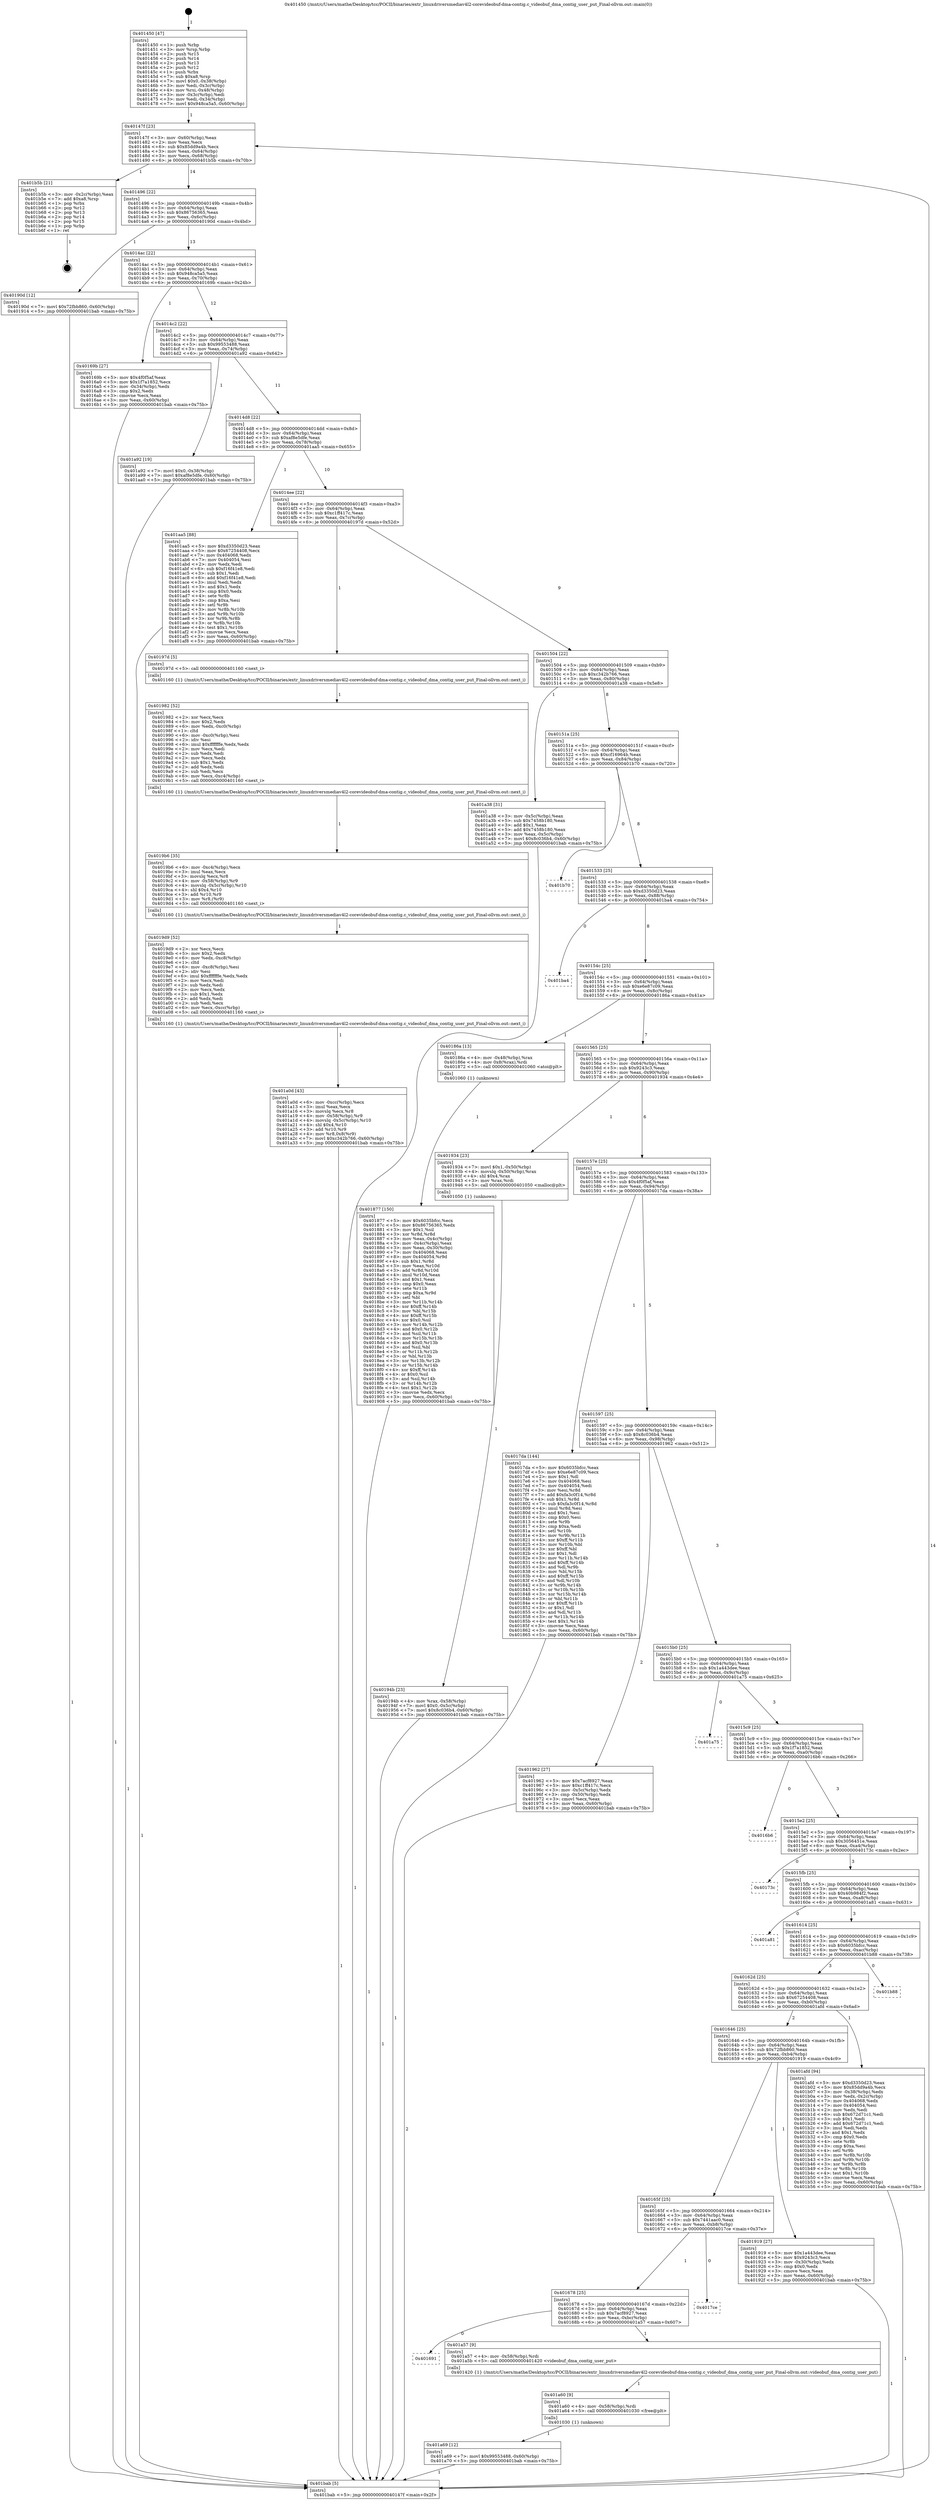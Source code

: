 digraph "0x401450" {
  label = "0x401450 (/mnt/c/Users/mathe/Desktop/tcc/POCII/binaries/extr_linuxdriversmediav4l2-corevideobuf-dma-contig.c_videobuf_dma_contig_user_put_Final-ollvm.out::main(0))"
  labelloc = "t"
  node[shape=record]

  Entry [label="",width=0.3,height=0.3,shape=circle,fillcolor=black,style=filled]
  "0x40147f" [label="{
     0x40147f [23]\l
     | [instrs]\l
     &nbsp;&nbsp;0x40147f \<+3\>: mov -0x60(%rbp),%eax\l
     &nbsp;&nbsp;0x401482 \<+2\>: mov %eax,%ecx\l
     &nbsp;&nbsp;0x401484 \<+6\>: sub $0x85dd9a4b,%ecx\l
     &nbsp;&nbsp;0x40148a \<+3\>: mov %eax,-0x64(%rbp)\l
     &nbsp;&nbsp;0x40148d \<+3\>: mov %ecx,-0x68(%rbp)\l
     &nbsp;&nbsp;0x401490 \<+6\>: je 0000000000401b5b \<main+0x70b\>\l
  }"]
  "0x401b5b" [label="{
     0x401b5b [21]\l
     | [instrs]\l
     &nbsp;&nbsp;0x401b5b \<+3\>: mov -0x2c(%rbp),%eax\l
     &nbsp;&nbsp;0x401b5e \<+7\>: add $0xa8,%rsp\l
     &nbsp;&nbsp;0x401b65 \<+1\>: pop %rbx\l
     &nbsp;&nbsp;0x401b66 \<+2\>: pop %r12\l
     &nbsp;&nbsp;0x401b68 \<+2\>: pop %r13\l
     &nbsp;&nbsp;0x401b6a \<+2\>: pop %r14\l
     &nbsp;&nbsp;0x401b6c \<+2\>: pop %r15\l
     &nbsp;&nbsp;0x401b6e \<+1\>: pop %rbp\l
     &nbsp;&nbsp;0x401b6f \<+1\>: ret\l
  }"]
  "0x401496" [label="{
     0x401496 [22]\l
     | [instrs]\l
     &nbsp;&nbsp;0x401496 \<+5\>: jmp 000000000040149b \<main+0x4b\>\l
     &nbsp;&nbsp;0x40149b \<+3\>: mov -0x64(%rbp),%eax\l
     &nbsp;&nbsp;0x40149e \<+5\>: sub $0x86756365,%eax\l
     &nbsp;&nbsp;0x4014a3 \<+3\>: mov %eax,-0x6c(%rbp)\l
     &nbsp;&nbsp;0x4014a6 \<+6\>: je 000000000040190d \<main+0x4bd\>\l
  }"]
  Exit [label="",width=0.3,height=0.3,shape=circle,fillcolor=black,style=filled,peripheries=2]
  "0x40190d" [label="{
     0x40190d [12]\l
     | [instrs]\l
     &nbsp;&nbsp;0x40190d \<+7\>: movl $0x72fbb860,-0x60(%rbp)\l
     &nbsp;&nbsp;0x401914 \<+5\>: jmp 0000000000401bab \<main+0x75b\>\l
  }"]
  "0x4014ac" [label="{
     0x4014ac [22]\l
     | [instrs]\l
     &nbsp;&nbsp;0x4014ac \<+5\>: jmp 00000000004014b1 \<main+0x61\>\l
     &nbsp;&nbsp;0x4014b1 \<+3\>: mov -0x64(%rbp),%eax\l
     &nbsp;&nbsp;0x4014b4 \<+5\>: sub $0x948ca5a5,%eax\l
     &nbsp;&nbsp;0x4014b9 \<+3\>: mov %eax,-0x70(%rbp)\l
     &nbsp;&nbsp;0x4014bc \<+6\>: je 000000000040169b \<main+0x24b\>\l
  }"]
  "0x401a69" [label="{
     0x401a69 [12]\l
     | [instrs]\l
     &nbsp;&nbsp;0x401a69 \<+7\>: movl $0x99553488,-0x60(%rbp)\l
     &nbsp;&nbsp;0x401a70 \<+5\>: jmp 0000000000401bab \<main+0x75b\>\l
  }"]
  "0x40169b" [label="{
     0x40169b [27]\l
     | [instrs]\l
     &nbsp;&nbsp;0x40169b \<+5\>: mov $0x4f0f5af,%eax\l
     &nbsp;&nbsp;0x4016a0 \<+5\>: mov $0x1f7a1852,%ecx\l
     &nbsp;&nbsp;0x4016a5 \<+3\>: mov -0x34(%rbp),%edx\l
     &nbsp;&nbsp;0x4016a8 \<+3\>: cmp $0x2,%edx\l
     &nbsp;&nbsp;0x4016ab \<+3\>: cmovne %ecx,%eax\l
     &nbsp;&nbsp;0x4016ae \<+3\>: mov %eax,-0x60(%rbp)\l
     &nbsp;&nbsp;0x4016b1 \<+5\>: jmp 0000000000401bab \<main+0x75b\>\l
  }"]
  "0x4014c2" [label="{
     0x4014c2 [22]\l
     | [instrs]\l
     &nbsp;&nbsp;0x4014c2 \<+5\>: jmp 00000000004014c7 \<main+0x77\>\l
     &nbsp;&nbsp;0x4014c7 \<+3\>: mov -0x64(%rbp),%eax\l
     &nbsp;&nbsp;0x4014ca \<+5\>: sub $0x99553488,%eax\l
     &nbsp;&nbsp;0x4014cf \<+3\>: mov %eax,-0x74(%rbp)\l
     &nbsp;&nbsp;0x4014d2 \<+6\>: je 0000000000401a92 \<main+0x642\>\l
  }"]
  "0x401bab" [label="{
     0x401bab [5]\l
     | [instrs]\l
     &nbsp;&nbsp;0x401bab \<+5\>: jmp 000000000040147f \<main+0x2f\>\l
  }"]
  "0x401450" [label="{
     0x401450 [47]\l
     | [instrs]\l
     &nbsp;&nbsp;0x401450 \<+1\>: push %rbp\l
     &nbsp;&nbsp;0x401451 \<+3\>: mov %rsp,%rbp\l
     &nbsp;&nbsp;0x401454 \<+2\>: push %r15\l
     &nbsp;&nbsp;0x401456 \<+2\>: push %r14\l
     &nbsp;&nbsp;0x401458 \<+2\>: push %r13\l
     &nbsp;&nbsp;0x40145a \<+2\>: push %r12\l
     &nbsp;&nbsp;0x40145c \<+1\>: push %rbx\l
     &nbsp;&nbsp;0x40145d \<+7\>: sub $0xa8,%rsp\l
     &nbsp;&nbsp;0x401464 \<+7\>: movl $0x0,-0x38(%rbp)\l
     &nbsp;&nbsp;0x40146b \<+3\>: mov %edi,-0x3c(%rbp)\l
     &nbsp;&nbsp;0x40146e \<+4\>: mov %rsi,-0x48(%rbp)\l
     &nbsp;&nbsp;0x401472 \<+3\>: mov -0x3c(%rbp),%edi\l
     &nbsp;&nbsp;0x401475 \<+3\>: mov %edi,-0x34(%rbp)\l
     &nbsp;&nbsp;0x401478 \<+7\>: movl $0x948ca5a5,-0x60(%rbp)\l
  }"]
  "0x401a60" [label="{
     0x401a60 [9]\l
     | [instrs]\l
     &nbsp;&nbsp;0x401a60 \<+4\>: mov -0x58(%rbp),%rdi\l
     &nbsp;&nbsp;0x401a64 \<+5\>: call 0000000000401030 \<free@plt\>\l
     | [calls]\l
     &nbsp;&nbsp;0x401030 \{1\} (unknown)\l
  }"]
  "0x401a92" [label="{
     0x401a92 [19]\l
     | [instrs]\l
     &nbsp;&nbsp;0x401a92 \<+7\>: movl $0x0,-0x38(%rbp)\l
     &nbsp;&nbsp;0x401a99 \<+7\>: movl $0xaf8e5dfe,-0x60(%rbp)\l
     &nbsp;&nbsp;0x401aa0 \<+5\>: jmp 0000000000401bab \<main+0x75b\>\l
  }"]
  "0x4014d8" [label="{
     0x4014d8 [22]\l
     | [instrs]\l
     &nbsp;&nbsp;0x4014d8 \<+5\>: jmp 00000000004014dd \<main+0x8d\>\l
     &nbsp;&nbsp;0x4014dd \<+3\>: mov -0x64(%rbp),%eax\l
     &nbsp;&nbsp;0x4014e0 \<+5\>: sub $0xaf8e5dfe,%eax\l
     &nbsp;&nbsp;0x4014e5 \<+3\>: mov %eax,-0x78(%rbp)\l
     &nbsp;&nbsp;0x4014e8 \<+6\>: je 0000000000401aa5 \<main+0x655\>\l
  }"]
  "0x401691" [label="{
     0x401691\l
  }", style=dashed]
  "0x401aa5" [label="{
     0x401aa5 [88]\l
     | [instrs]\l
     &nbsp;&nbsp;0x401aa5 \<+5\>: mov $0xd3350d23,%eax\l
     &nbsp;&nbsp;0x401aaa \<+5\>: mov $0x67254408,%ecx\l
     &nbsp;&nbsp;0x401aaf \<+7\>: mov 0x404068,%edx\l
     &nbsp;&nbsp;0x401ab6 \<+7\>: mov 0x404054,%esi\l
     &nbsp;&nbsp;0x401abd \<+2\>: mov %edx,%edi\l
     &nbsp;&nbsp;0x401abf \<+6\>: sub $0xf16f41e8,%edi\l
     &nbsp;&nbsp;0x401ac5 \<+3\>: sub $0x1,%edi\l
     &nbsp;&nbsp;0x401ac8 \<+6\>: add $0xf16f41e8,%edi\l
     &nbsp;&nbsp;0x401ace \<+3\>: imul %edi,%edx\l
     &nbsp;&nbsp;0x401ad1 \<+3\>: and $0x1,%edx\l
     &nbsp;&nbsp;0x401ad4 \<+3\>: cmp $0x0,%edx\l
     &nbsp;&nbsp;0x401ad7 \<+4\>: sete %r8b\l
     &nbsp;&nbsp;0x401adb \<+3\>: cmp $0xa,%esi\l
     &nbsp;&nbsp;0x401ade \<+4\>: setl %r9b\l
     &nbsp;&nbsp;0x401ae2 \<+3\>: mov %r8b,%r10b\l
     &nbsp;&nbsp;0x401ae5 \<+3\>: and %r9b,%r10b\l
     &nbsp;&nbsp;0x401ae8 \<+3\>: xor %r9b,%r8b\l
     &nbsp;&nbsp;0x401aeb \<+3\>: or %r8b,%r10b\l
     &nbsp;&nbsp;0x401aee \<+4\>: test $0x1,%r10b\l
     &nbsp;&nbsp;0x401af2 \<+3\>: cmovne %ecx,%eax\l
     &nbsp;&nbsp;0x401af5 \<+3\>: mov %eax,-0x60(%rbp)\l
     &nbsp;&nbsp;0x401af8 \<+5\>: jmp 0000000000401bab \<main+0x75b\>\l
  }"]
  "0x4014ee" [label="{
     0x4014ee [22]\l
     | [instrs]\l
     &nbsp;&nbsp;0x4014ee \<+5\>: jmp 00000000004014f3 \<main+0xa3\>\l
     &nbsp;&nbsp;0x4014f3 \<+3\>: mov -0x64(%rbp),%eax\l
     &nbsp;&nbsp;0x4014f6 \<+5\>: sub $0xc1ff417c,%eax\l
     &nbsp;&nbsp;0x4014fb \<+3\>: mov %eax,-0x7c(%rbp)\l
     &nbsp;&nbsp;0x4014fe \<+6\>: je 000000000040197d \<main+0x52d\>\l
  }"]
  "0x401a57" [label="{
     0x401a57 [9]\l
     | [instrs]\l
     &nbsp;&nbsp;0x401a57 \<+4\>: mov -0x58(%rbp),%rdi\l
     &nbsp;&nbsp;0x401a5b \<+5\>: call 0000000000401420 \<videobuf_dma_contig_user_put\>\l
     | [calls]\l
     &nbsp;&nbsp;0x401420 \{1\} (/mnt/c/Users/mathe/Desktop/tcc/POCII/binaries/extr_linuxdriversmediav4l2-corevideobuf-dma-contig.c_videobuf_dma_contig_user_put_Final-ollvm.out::videobuf_dma_contig_user_put)\l
  }"]
  "0x40197d" [label="{
     0x40197d [5]\l
     | [instrs]\l
     &nbsp;&nbsp;0x40197d \<+5\>: call 0000000000401160 \<next_i\>\l
     | [calls]\l
     &nbsp;&nbsp;0x401160 \{1\} (/mnt/c/Users/mathe/Desktop/tcc/POCII/binaries/extr_linuxdriversmediav4l2-corevideobuf-dma-contig.c_videobuf_dma_contig_user_put_Final-ollvm.out::next_i)\l
  }"]
  "0x401504" [label="{
     0x401504 [22]\l
     | [instrs]\l
     &nbsp;&nbsp;0x401504 \<+5\>: jmp 0000000000401509 \<main+0xb9\>\l
     &nbsp;&nbsp;0x401509 \<+3\>: mov -0x64(%rbp),%eax\l
     &nbsp;&nbsp;0x40150c \<+5\>: sub $0xc342b766,%eax\l
     &nbsp;&nbsp;0x401511 \<+3\>: mov %eax,-0x80(%rbp)\l
     &nbsp;&nbsp;0x401514 \<+6\>: je 0000000000401a38 \<main+0x5e8\>\l
  }"]
  "0x401678" [label="{
     0x401678 [25]\l
     | [instrs]\l
     &nbsp;&nbsp;0x401678 \<+5\>: jmp 000000000040167d \<main+0x22d\>\l
     &nbsp;&nbsp;0x40167d \<+3\>: mov -0x64(%rbp),%eax\l
     &nbsp;&nbsp;0x401680 \<+5\>: sub $0x7acf8927,%eax\l
     &nbsp;&nbsp;0x401685 \<+6\>: mov %eax,-0xbc(%rbp)\l
     &nbsp;&nbsp;0x40168b \<+6\>: je 0000000000401a57 \<main+0x607\>\l
  }"]
  "0x401a38" [label="{
     0x401a38 [31]\l
     | [instrs]\l
     &nbsp;&nbsp;0x401a38 \<+3\>: mov -0x5c(%rbp),%eax\l
     &nbsp;&nbsp;0x401a3b \<+5\>: sub $0x7458b180,%eax\l
     &nbsp;&nbsp;0x401a40 \<+3\>: add $0x1,%eax\l
     &nbsp;&nbsp;0x401a43 \<+5\>: add $0x7458b180,%eax\l
     &nbsp;&nbsp;0x401a48 \<+3\>: mov %eax,-0x5c(%rbp)\l
     &nbsp;&nbsp;0x401a4b \<+7\>: movl $0x8c036b4,-0x60(%rbp)\l
     &nbsp;&nbsp;0x401a52 \<+5\>: jmp 0000000000401bab \<main+0x75b\>\l
  }"]
  "0x40151a" [label="{
     0x40151a [25]\l
     | [instrs]\l
     &nbsp;&nbsp;0x40151a \<+5\>: jmp 000000000040151f \<main+0xcf\>\l
     &nbsp;&nbsp;0x40151f \<+3\>: mov -0x64(%rbp),%eax\l
     &nbsp;&nbsp;0x401522 \<+5\>: sub $0xcf16964b,%eax\l
     &nbsp;&nbsp;0x401527 \<+6\>: mov %eax,-0x84(%rbp)\l
     &nbsp;&nbsp;0x40152d \<+6\>: je 0000000000401b70 \<main+0x720\>\l
  }"]
  "0x4017ce" [label="{
     0x4017ce\l
  }", style=dashed]
  "0x401b70" [label="{
     0x401b70\l
  }", style=dashed]
  "0x401533" [label="{
     0x401533 [25]\l
     | [instrs]\l
     &nbsp;&nbsp;0x401533 \<+5\>: jmp 0000000000401538 \<main+0xe8\>\l
     &nbsp;&nbsp;0x401538 \<+3\>: mov -0x64(%rbp),%eax\l
     &nbsp;&nbsp;0x40153b \<+5\>: sub $0xd3350d23,%eax\l
     &nbsp;&nbsp;0x401540 \<+6\>: mov %eax,-0x88(%rbp)\l
     &nbsp;&nbsp;0x401546 \<+6\>: je 0000000000401ba4 \<main+0x754\>\l
  }"]
  "0x401a0d" [label="{
     0x401a0d [43]\l
     | [instrs]\l
     &nbsp;&nbsp;0x401a0d \<+6\>: mov -0xcc(%rbp),%ecx\l
     &nbsp;&nbsp;0x401a13 \<+3\>: imul %eax,%ecx\l
     &nbsp;&nbsp;0x401a16 \<+3\>: movslq %ecx,%r8\l
     &nbsp;&nbsp;0x401a19 \<+4\>: mov -0x58(%rbp),%r9\l
     &nbsp;&nbsp;0x401a1d \<+4\>: movslq -0x5c(%rbp),%r10\l
     &nbsp;&nbsp;0x401a21 \<+4\>: shl $0x4,%r10\l
     &nbsp;&nbsp;0x401a25 \<+3\>: add %r10,%r9\l
     &nbsp;&nbsp;0x401a28 \<+4\>: mov %r8,0x8(%r9)\l
     &nbsp;&nbsp;0x401a2c \<+7\>: movl $0xc342b766,-0x60(%rbp)\l
     &nbsp;&nbsp;0x401a33 \<+5\>: jmp 0000000000401bab \<main+0x75b\>\l
  }"]
  "0x401ba4" [label="{
     0x401ba4\l
  }", style=dashed]
  "0x40154c" [label="{
     0x40154c [25]\l
     | [instrs]\l
     &nbsp;&nbsp;0x40154c \<+5\>: jmp 0000000000401551 \<main+0x101\>\l
     &nbsp;&nbsp;0x401551 \<+3\>: mov -0x64(%rbp),%eax\l
     &nbsp;&nbsp;0x401554 \<+5\>: sub $0xe6e87c09,%eax\l
     &nbsp;&nbsp;0x401559 \<+6\>: mov %eax,-0x8c(%rbp)\l
     &nbsp;&nbsp;0x40155f \<+6\>: je 000000000040186a \<main+0x41a\>\l
  }"]
  "0x4019d9" [label="{
     0x4019d9 [52]\l
     | [instrs]\l
     &nbsp;&nbsp;0x4019d9 \<+2\>: xor %ecx,%ecx\l
     &nbsp;&nbsp;0x4019db \<+5\>: mov $0x2,%edx\l
     &nbsp;&nbsp;0x4019e0 \<+6\>: mov %edx,-0xc8(%rbp)\l
     &nbsp;&nbsp;0x4019e6 \<+1\>: cltd\l
     &nbsp;&nbsp;0x4019e7 \<+6\>: mov -0xc8(%rbp),%esi\l
     &nbsp;&nbsp;0x4019ed \<+2\>: idiv %esi\l
     &nbsp;&nbsp;0x4019ef \<+6\>: imul $0xfffffffe,%edx,%edx\l
     &nbsp;&nbsp;0x4019f5 \<+2\>: mov %ecx,%edi\l
     &nbsp;&nbsp;0x4019f7 \<+2\>: sub %edx,%edi\l
     &nbsp;&nbsp;0x4019f9 \<+2\>: mov %ecx,%edx\l
     &nbsp;&nbsp;0x4019fb \<+3\>: sub $0x1,%edx\l
     &nbsp;&nbsp;0x4019fe \<+2\>: add %edx,%edi\l
     &nbsp;&nbsp;0x401a00 \<+2\>: sub %edi,%ecx\l
     &nbsp;&nbsp;0x401a02 \<+6\>: mov %ecx,-0xcc(%rbp)\l
     &nbsp;&nbsp;0x401a08 \<+5\>: call 0000000000401160 \<next_i\>\l
     | [calls]\l
     &nbsp;&nbsp;0x401160 \{1\} (/mnt/c/Users/mathe/Desktop/tcc/POCII/binaries/extr_linuxdriversmediav4l2-corevideobuf-dma-contig.c_videobuf_dma_contig_user_put_Final-ollvm.out::next_i)\l
  }"]
  "0x40186a" [label="{
     0x40186a [13]\l
     | [instrs]\l
     &nbsp;&nbsp;0x40186a \<+4\>: mov -0x48(%rbp),%rax\l
     &nbsp;&nbsp;0x40186e \<+4\>: mov 0x8(%rax),%rdi\l
     &nbsp;&nbsp;0x401872 \<+5\>: call 0000000000401060 \<atoi@plt\>\l
     | [calls]\l
     &nbsp;&nbsp;0x401060 \{1\} (unknown)\l
  }"]
  "0x401565" [label="{
     0x401565 [25]\l
     | [instrs]\l
     &nbsp;&nbsp;0x401565 \<+5\>: jmp 000000000040156a \<main+0x11a\>\l
     &nbsp;&nbsp;0x40156a \<+3\>: mov -0x64(%rbp),%eax\l
     &nbsp;&nbsp;0x40156d \<+5\>: sub $0x9243c3,%eax\l
     &nbsp;&nbsp;0x401572 \<+6\>: mov %eax,-0x90(%rbp)\l
     &nbsp;&nbsp;0x401578 \<+6\>: je 0000000000401934 \<main+0x4e4\>\l
  }"]
  "0x4019b6" [label="{
     0x4019b6 [35]\l
     | [instrs]\l
     &nbsp;&nbsp;0x4019b6 \<+6\>: mov -0xc4(%rbp),%ecx\l
     &nbsp;&nbsp;0x4019bc \<+3\>: imul %eax,%ecx\l
     &nbsp;&nbsp;0x4019bf \<+3\>: movslq %ecx,%r8\l
     &nbsp;&nbsp;0x4019c2 \<+4\>: mov -0x58(%rbp),%r9\l
     &nbsp;&nbsp;0x4019c6 \<+4\>: movslq -0x5c(%rbp),%r10\l
     &nbsp;&nbsp;0x4019ca \<+4\>: shl $0x4,%r10\l
     &nbsp;&nbsp;0x4019ce \<+3\>: add %r10,%r9\l
     &nbsp;&nbsp;0x4019d1 \<+3\>: mov %r8,(%r9)\l
     &nbsp;&nbsp;0x4019d4 \<+5\>: call 0000000000401160 \<next_i\>\l
     | [calls]\l
     &nbsp;&nbsp;0x401160 \{1\} (/mnt/c/Users/mathe/Desktop/tcc/POCII/binaries/extr_linuxdriversmediav4l2-corevideobuf-dma-contig.c_videobuf_dma_contig_user_put_Final-ollvm.out::next_i)\l
  }"]
  "0x401934" [label="{
     0x401934 [23]\l
     | [instrs]\l
     &nbsp;&nbsp;0x401934 \<+7\>: movl $0x1,-0x50(%rbp)\l
     &nbsp;&nbsp;0x40193b \<+4\>: movslq -0x50(%rbp),%rax\l
     &nbsp;&nbsp;0x40193f \<+4\>: shl $0x4,%rax\l
     &nbsp;&nbsp;0x401943 \<+3\>: mov %rax,%rdi\l
     &nbsp;&nbsp;0x401946 \<+5\>: call 0000000000401050 \<malloc@plt\>\l
     | [calls]\l
     &nbsp;&nbsp;0x401050 \{1\} (unknown)\l
  }"]
  "0x40157e" [label="{
     0x40157e [25]\l
     | [instrs]\l
     &nbsp;&nbsp;0x40157e \<+5\>: jmp 0000000000401583 \<main+0x133\>\l
     &nbsp;&nbsp;0x401583 \<+3\>: mov -0x64(%rbp),%eax\l
     &nbsp;&nbsp;0x401586 \<+5\>: sub $0x4f0f5af,%eax\l
     &nbsp;&nbsp;0x40158b \<+6\>: mov %eax,-0x94(%rbp)\l
     &nbsp;&nbsp;0x401591 \<+6\>: je 00000000004017da \<main+0x38a\>\l
  }"]
  "0x401982" [label="{
     0x401982 [52]\l
     | [instrs]\l
     &nbsp;&nbsp;0x401982 \<+2\>: xor %ecx,%ecx\l
     &nbsp;&nbsp;0x401984 \<+5\>: mov $0x2,%edx\l
     &nbsp;&nbsp;0x401989 \<+6\>: mov %edx,-0xc0(%rbp)\l
     &nbsp;&nbsp;0x40198f \<+1\>: cltd\l
     &nbsp;&nbsp;0x401990 \<+6\>: mov -0xc0(%rbp),%esi\l
     &nbsp;&nbsp;0x401996 \<+2\>: idiv %esi\l
     &nbsp;&nbsp;0x401998 \<+6\>: imul $0xfffffffe,%edx,%edx\l
     &nbsp;&nbsp;0x40199e \<+2\>: mov %ecx,%edi\l
     &nbsp;&nbsp;0x4019a0 \<+2\>: sub %edx,%edi\l
     &nbsp;&nbsp;0x4019a2 \<+2\>: mov %ecx,%edx\l
     &nbsp;&nbsp;0x4019a4 \<+3\>: sub $0x1,%edx\l
     &nbsp;&nbsp;0x4019a7 \<+2\>: add %edx,%edi\l
     &nbsp;&nbsp;0x4019a9 \<+2\>: sub %edi,%ecx\l
     &nbsp;&nbsp;0x4019ab \<+6\>: mov %ecx,-0xc4(%rbp)\l
     &nbsp;&nbsp;0x4019b1 \<+5\>: call 0000000000401160 \<next_i\>\l
     | [calls]\l
     &nbsp;&nbsp;0x401160 \{1\} (/mnt/c/Users/mathe/Desktop/tcc/POCII/binaries/extr_linuxdriversmediav4l2-corevideobuf-dma-contig.c_videobuf_dma_contig_user_put_Final-ollvm.out::next_i)\l
  }"]
  "0x4017da" [label="{
     0x4017da [144]\l
     | [instrs]\l
     &nbsp;&nbsp;0x4017da \<+5\>: mov $0x6035bfcc,%eax\l
     &nbsp;&nbsp;0x4017df \<+5\>: mov $0xe6e87c09,%ecx\l
     &nbsp;&nbsp;0x4017e4 \<+2\>: mov $0x1,%dl\l
     &nbsp;&nbsp;0x4017e6 \<+7\>: mov 0x404068,%esi\l
     &nbsp;&nbsp;0x4017ed \<+7\>: mov 0x404054,%edi\l
     &nbsp;&nbsp;0x4017f4 \<+3\>: mov %esi,%r8d\l
     &nbsp;&nbsp;0x4017f7 \<+7\>: add $0xfa3c0f14,%r8d\l
     &nbsp;&nbsp;0x4017fe \<+4\>: sub $0x1,%r8d\l
     &nbsp;&nbsp;0x401802 \<+7\>: sub $0xfa3c0f14,%r8d\l
     &nbsp;&nbsp;0x401809 \<+4\>: imul %r8d,%esi\l
     &nbsp;&nbsp;0x40180d \<+3\>: and $0x1,%esi\l
     &nbsp;&nbsp;0x401810 \<+3\>: cmp $0x0,%esi\l
     &nbsp;&nbsp;0x401813 \<+4\>: sete %r9b\l
     &nbsp;&nbsp;0x401817 \<+3\>: cmp $0xa,%edi\l
     &nbsp;&nbsp;0x40181a \<+4\>: setl %r10b\l
     &nbsp;&nbsp;0x40181e \<+3\>: mov %r9b,%r11b\l
     &nbsp;&nbsp;0x401821 \<+4\>: xor $0xff,%r11b\l
     &nbsp;&nbsp;0x401825 \<+3\>: mov %r10b,%bl\l
     &nbsp;&nbsp;0x401828 \<+3\>: xor $0xff,%bl\l
     &nbsp;&nbsp;0x40182b \<+3\>: xor $0x1,%dl\l
     &nbsp;&nbsp;0x40182e \<+3\>: mov %r11b,%r14b\l
     &nbsp;&nbsp;0x401831 \<+4\>: and $0xff,%r14b\l
     &nbsp;&nbsp;0x401835 \<+3\>: and %dl,%r9b\l
     &nbsp;&nbsp;0x401838 \<+3\>: mov %bl,%r15b\l
     &nbsp;&nbsp;0x40183b \<+4\>: and $0xff,%r15b\l
     &nbsp;&nbsp;0x40183f \<+3\>: and %dl,%r10b\l
     &nbsp;&nbsp;0x401842 \<+3\>: or %r9b,%r14b\l
     &nbsp;&nbsp;0x401845 \<+3\>: or %r10b,%r15b\l
     &nbsp;&nbsp;0x401848 \<+3\>: xor %r15b,%r14b\l
     &nbsp;&nbsp;0x40184b \<+3\>: or %bl,%r11b\l
     &nbsp;&nbsp;0x40184e \<+4\>: xor $0xff,%r11b\l
     &nbsp;&nbsp;0x401852 \<+3\>: or $0x1,%dl\l
     &nbsp;&nbsp;0x401855 \<+3\>: and %dl,%r11b\l
     &nbsp;&nbsp;0x401858 \<+3\>: or %r11b,%r14b\l
     &nbsp;&nbsp;0x40185b \<+4\>: test $0x1,%r14b\l
     &nbsp;&nbsp;0x40185f \<+3\>: cmovne %ecx,%eax\l
     &nbsp;&nbsp;0x401862 \<+3\>: mov %eax,-0x60(%rbp)\l
     &nbsp;&nbsp;0x401865 \<+5\>: jmp 0000000000401bab \<main+0x75b\>\l
  }"]
  "0x401597" [label="{
     0x401597 [25]\l
     | [instrs]\l
     &nbsp;&nbsp;0x401597 \<+5\>: jmp 000000000040159c \<main+0x14c\>\l
     &nbsp;&nbsp;0x40159c \<+3\>: mov -0x64(%rbp),%eax\l
     &nbsp;&nbsp;0x40159f \<+5\>: sub $0x8c036b4,%eax\l
     &nbsp;&nbsp;0x4015a4 \<+6\>: mov %eax,-0x98(%rbp)\l
     &nbsp;&nbsp;0x4015aa \<+6\>: je 0000000000401962 \<main+0x512\>\l
  }"]
  "0x401877" [label="{
     0x401877 [150]\l
     | [instrs]\l
     &nbsp;&nbsp;0x401877 \<+5\>: mov $0x6035bfcc,%ecx\l
     &nbsp;&nbsp;0x40187c \<+5\>: mov $0x86756365,%edx\l
     &nbsp;&nbsp;0x401881 \<+3\>: mov $0x1,%sil\l
     &nbsp;&nbsp;0x401884 \<+3\>: xor %r8d,%r8d\l
     &nbsp;&nbsp;0x401887 \<+3\>: mov %eax,-0x4c(%rbp)\l
     &nbsp;&nbsp;0x40188a \<+3\>: mov -0x4c(%rbp),%eax\l
     &nbsp;&nbsp;0x40188d \<+3\>: mov %eax,-0x30(%rbp)\l
     &nbsp;&nbsp;0x401890 \<+7\>: mov 0x404068,%eax\l
     &nbsp;&nbsp;0x401897 \<+8\>: mov 0x404054,%r9d\l
     &nbsp;&nbsp;0x40189f \<+4\>: sub $0x1,%r8d\l
     &nbsp;&nbsp;0x4018a3 \<+3\>: mov %eax,%r10d\l
     &nbsp;&nbsp;0x4018a6 \<+3\>: add %r8d,%r10d\l
     &nbsp;&nbsp;0x4018a9 \<+4\>: imul %r10d,%eax\l
     &nbsp;&nbsp;0x4018ad \<+3\>: and $0x1,%eax\l
     &nbsp;&nbsp;0x4018b0 \<+3\>: cmp $0x0,%eax\l
     &nbsp;&nbsp;0x4018b3 \<+4\>: sete %r11b\l
     &nbsp;&nbsp;0x4018b7 \<+4\>: cmp $0xa,%r9d\l
     &nbsp;&nbsp;0x4018bb \<+3\>: setl %bl\l
     &nbsp;&nbsp;0x4018be \<+3\>: mov %r11b,%r14b\l
     &nbsp;&nbsp;0x4018c1 \<+4\>: xor $0xff,%r14b\l
     &nbsp;&nbsp;0x4018c5 \<+3\>: mov %bl,%r15b\l
     &nbsp;&nbsp;0x4018c8 \<+4\>: xor $0xff,%r15b\l
     &nbsp;&nbsp;0x4018cc \<+4\>: xor $0x0,%sil\l
     &nbsp;&nbsp;0x4018d0 \<+3\>: mov %r14b,%r12b\l
     &nbsp;&nbsp;0x4018d3 \<+4\>: and $0x0,%r12b\l
     &nbsp;&nbsp;0x4018d7 \<+3\>: and %sil,%r11b\l
     &nbsp;&nbsp;0x4018da \<+3\>: mov %r15b,%r13b\l
     &nbsp;&nbsp;0x4018dd \<+4\>: and $0x0,%r13b\l
     &nbsp;&nbsp;0x4018e1 \<+3\>: and %sil,%bl\l
     &nbsp;&nbsp;0x4018e4 \<+3\>: or %r11b,%r12b\l
     &nbsp;&nbsp;0x4018e7 \<+3\>: or %bl,%r13b\l
     &nbsp;&nbsp;0x4018ea \<+3\>: xor %r13b,%r12b\l
     &nbsp;&nbsp;0x4018ed \<+3\>: or %r15b,%r14b\l
     &nbsp;&nbsp;0x4018f0 \<+4\>: xor $0xff,%r14b\l
     &nbsp;&nbsp;0x4018f4 \<+4\>: or $0x0,%sil\l
     &nbsp;&nbsp;0x4018f8 \<+3\>: and %sil,%r14b\l
     &nbsp;&nbsp;0x4018fb \<+3\>: or %r14b,%r12b\l
     &nbsp;&nbsp;0x4018fe \<+4\>: test $0x1,%r12b\l
     &nbsp;&nbsp;0x401902 \<+3\>: cmovne %edx,%ecx\l
     &nbsp;&nbsp;0x401905 \<+3\>: mov %ecx,-0x60(%rbp)\l
     &nbsp;&nbsp;0x401908 \<+5\>: jmp 0000000000401bab \<main+0x75b\>\l
  }"]
  "0x40194b" [label="{
     0x40194b [23]\l
     | [instrs]\l
     &nbsp;&nbsp;0x40194b \<+4\>: mov %rax,-0x58(%rbp)\l
     &nbsp;&nbsp;0x40194f \<+7\>: movl $0x0,-0x5c(%rbp)\l
     &nbsp;&nbsp;0x401956 \<+7\>: movl $0x8c036b4,-0x60(%rbp)\l
     &nbsp;&nbsp;0x40195d \<+5\>: jmp 0000000000401bab \<main+0x75b\>\l
  }"]
  "0x401962" [label="{
     0x401962 [27]\l
     | [instrs]\l
     &nbsp;&nbsp;0x401962 \<+5\>: mov $0x7acf8927,%eax\l
     &nbsp;&nbsp;0x401967 \<+5\>: mov $0xc1ff417c,%ecx\l
     &nbsp;&nbsp;0x40196c \<+3\>: mov -0x5c(%rbp),%edx\l
     &nbsp;&nbsp;0x40196f \<+3\>: cmp -0x50(%rbp),%edx\l
     &nbsp;&nbsp;0x401972 \<+3\>: cmovl %ecx,%eax\l
     &nbsp;&nbsp;0x401975 \<+3\>: mov %eax,-0x60(%rbp)\l
     &nbsp;&nbsp;0x401978 \<+5\>: jmp 0000000000401bab \<main+0x75b\>\l
  }"]
  "0x4015b0" [label="{
     0x4015b0 [25]\l
     | [instrs]\l
     &nbsp;&nbsp;0x4015b0 \<+5\>: jmp 00000000004015b5 \<main+0x165\>\l
     &nbsp;&nbsp;0x4015b5 \<+3\>: mov -0x64(%rbp),%eax\l
     &nbsp;&nbsp;0x4015b8 \<+5\>: sub $0x1a443dee,%eax\l
     &nbsp;&nbsp;0x4015bd \<+6\>: mov %eax,-0x9c(%rbp)\l
     &nbsp;&nbsp;0x4015c3 \<+6\>: je 0000000000401a75 \<main+0x625\>\l
  }"]
  "0x40165f" [label="{
     0x40165f [25]\l
     | [instrs]\l
     &nbsp;&nbsp;0x40165f \<+5\>: jmp 0000000000401664 \<main+0x214\>\l
     &nbsp;&nbsp;0x401664 \<+3\>: mov -0x64(%rbp),%eax\l
     &nbsp;&nbsp;0x401667 \<+5\>: sub $0x7441aac0,%eax\l
     &nbsp;&nbsp;0x40166c \<+6\>: mov %eax,-0xb8(%rbp)\l
     &nbsp;&nbsp;0x401672 \<+6\>: je 00000000004017ce \<main+0x37e\>\l
  }"]
  "0x401a75" [label="{
     0x401a75\l
  }", style=dashed]
  "0x4015c9" [label="{
     0x4015c9 [25]\l
     | [instrs]\l
     &nbsp;&nbsp;0x4015c9 \<+5\>: jmp 00000000004015ce \<main+0x17e\>\l
     &nbsp;&nbsp;0x4015ce \<+3\>: mov -0x64(%rbp),%eax\l
     &nbsp;&nbsp;0x4015d1 \<+5\>: sub $0x1f7a1852,%eax\l
     &nbsp;&nbsp;0x4015d6 \<+6\>: mov %eax,-0xa0(%rbp)\l
     &nbsp;&nbsp;0x4015dc \<+6\>: je 00000000004016b6 \<main+0x266\>\l
  }"]
  "0x401919" [label="{
     0x401919 [27]\l
     | [instrs]\l
     &nbsp;&nbsp;0x401919 \<+5\>: mov $0x1a443dee,%eax\l
     &nbsp;&nbsp;0x40191e \<+5\>: mov $0x9243c3,%ecx\l
     &nbsp;&nbsp;0x401923 \<+3\>: mov -0x30(%rbp),%edx\l
     &nbsp;&nbsp;0x401926 \<+3\>: cmp $0x0,%edx\l
     &nbsp;&nbsp;0x401929 \<+3\>: cmove %ecx,%eax\l
     &nbsp;&nbsp;0x40192c \<+3\>: mov %eax,-0x60(%rbp)\l
     &nbsp;&nbsp;0x40192f \<+5\>: jmp 0000000000401bab \<main+0x75b\>\l
  }"]
  "0x4016b6" [label="{
     0x4016b6\l
  }", style=dashed]
  "0x4015e2" [label="{
     0x4015e2 [25]\l
     | [instrs]\l
     &nbsp;&nbsp;0x4015e2 \<+5\>: jmp 00000000004015e7 \<main+0x197\>\l
     &nbsp;&nbsp;0x4015e7 \<+3\>: mov -0x64(%rbp),%eax\l
     &nbsp;&nbsp;0x4015ea \<+5\>: sub $0x3056451e,%eax\l
     &nbsp;&nbsp;0x4015ef \<+6\>: mov %eax,-0xa4(%rbp)\l
     &nbsp;&nbsp;0x4015f5 \<+6\>: je 000000000040173c \<main+0x2ec\>\l
  }"]
  "0x401646" [label="{
     0x401646 [25]\l
     | [instrs]\l
     &nbsp;&nbsp;0x401646 \<+5\>: jmp 000000000040164b \<main+0x1fb\>\l
     &nbsp;&nbsp;0x40164b \<+3\>: mov -0x64(%rbp),%eax\l
     &nbsp;&nbsp;0x40164e \<+5\>: sub $0x72fbb860,%eax\l
     &nbsp;&nbsp;0x401653 \<+6\>: mov %eax,-0xb4(%rbp)\l
     &nbsp;&nbsp;0x401659 \<+6\>: je 0000000000401919 \<main+0x4c9\>\l
  }"]
  "0x40173c" [label="{
     0x40173c\l
  }", style=dashed]
  "0x4015fb" [label="{
     0x4015fb [25]\l
     | [instrs]\l
     &nbsp;&nbsp;0x4015fb \<+5\>: jmp 0000000000401600 \<main+0x1b0\>\l
     &nbsp;&nbsp;0x401600 \<+3\>: mov -0x64(%rbp),%eax\l
     &nbsp;&nbsp;0x401603 \<+5\>: sub $0x40b984f2,%eax\l
     &nbsp;&nbsp;0x401608 \<+6\>: mov %eax,-0xa8(%rbp)\l
     &nbsp;&nbsp;0x40160e \<+6\>: je 0000000000401a81 \<main+0x631\>\l
  }"]
  "0x401afd" [label="{
     0x401afd [94]\l
     | [instrs]\l
     &nbsp;&nbsp;0x401afd \<+5\>: mov $0xd3350d23,%eax\l
     &nbsp;&nbsp;0x401b02 \<+5\>: mov $0x85dd9a4b,%ecx\l
     &nbsp;&nbsp;0x401b07 \<+3\>: mov -0x38(%rbp),%edx\l
     &nbsp;&nbsp;0x401b0a \<+3\>: mov %edx,-0x2c(%rbp)\l
     &nbsp;&nbsp;0x401b0d \<+7\>: mov 0x404068,%edx\l
     &nbsp;&nbsp;0x401b14 \<+7\>: mov 0x404054,%esi\l
     &nbsp;&nbsp;0x401b1b \<+2\>: mov %edx,%edi\l
     &nbsp;&nbsp;0x401b1d \<+6\>: sub $0x672d71c1,%edi\l
     &nbsp;&nbsp;0x401b23 \<+3\>: sub $0x1,%edi\l
     &nbsp;&nbsp;0x401b26 \<+6\>: add $0x672d71c1,%edi\l
     &nbsp;&nbsp;0x401b2c \<+3\>: imul %edi,%edx\l
     &nbsp;&nbsp;0x401b2f \<+3\>: and $0x1,%edx\l
     &nbsp;&nbsp;0x401b32 \<+3\>: cmp $0x0,%edx\l
     &nbsp;&nbsp;0x401b35 \<+4\>: sete %r8b\l
     &nbsp;&nbsp;0x401b39 \<+3\>: cmp $0xa,%esi\l
     &nbsp;&nbsp;0x401b3c \<+4\>: setl %r9b\l
     &nbsp;&nbsp;0x401b40 \<+3\>: mov %r8b,%r10b\l
     &nbsp;&nbsp;0x401b43 \<+3\>: and %r9b,%r10b\l
     &nbsp;&nbsp;0x401b46 \<+3\>: xor %r9b,%r8b\l
     &nbsp;&nbsp;0x401b49 \<+3\>: or %r8b,%r10b\l
     &nbsp;&nbsp;0x401b4c \<+4\>: test $0x1,%r10b\l
     &nbsp;&nbsp;0x401b50 \<+3\>: cmovne %ecx,%eax\l
     &nbsp;&nbsp;0x401b53 \<+3\>: mov %eax,-0x60(%rbp)\l
     &nbsp;&nbsp;0x401b56 \<+5\>: jmp 0000000000401bab \<main+0x75b\>\l
  }"]
  "0x401a81" [label="{
     0x401a81\l
  }", style=dashed]
  "0x401614" [label="{
     0x401614 [25]\l
     | [instrs]\l
     &nbsp;&nbsp;0x401614 \<+5\>: jmp 0000000000401619 \<main+0x1c9\>\l
     &nbsp;&nbsp;0x401619 \<+3\>: mov -0x64(%rbp),%eax\l
     &nbsp;&nbsp;0x40161c \<+5\>: sub $0x6035bfcc,%eax\l
     &nbsp;&nbsp;0x401621 \<+6\>: mov %eax,-0xac(%rbp)\l
     &nbsp;&nbsp;0x401627 \<+6\>: je 0000000000401b88 \<main+0x738\>\l
  }"]
  "0x40162d" [label="{
     0x40162d [25]\l
     | [instrs]\l
     &nbsp;&nbsp;0x40162d \<+5\>: jmp 0000000000401632 \<main+0x1e2\>\l
     &nbsp;&nbsp;0x401632 \<+3\>: mov -0x64(%rbp),%eax\l
     &nbsp;&nbsp;0x401635 \<+5\>: sub $0x67254408,%eax\l
     &nbsp;&nbsp;0x40163a \<+6\>: mov %eax,-0xb0(%rbp)\l
     &nbsp;&nbsp;0x401640 \<+6\>: je 0000000000401afd \<main+0x6ad\>\l
  }"]
  "0x401b88" [label="{
     0x401b88\l
  }", style=dashed]
  Entry -> "0x401450" [label=" 1"]
  "0x40147f" -> "0x401b5b" [label=" 1"]
  "0x40147f" -> "0x401496" [label=" 14"]
  "0x401b5b" -> Exit [label=" 1"]
  "0x401496" -> "0x40190d" [label=" 1"]
  "0x401496" -> "0x4014ac" [label=" 13"]
  "0x401afd" -> "0x401bab" [label=" 1"]
  "0x4014ac" -> "0x40169b" [label=" 1"]
  "0x4014ac" -> "0x4014c2" [label=" 12"]
  "0x40169b" -> "0x401bab" [label=" 1"]
  "0x401450" -> "0x40147f" [label=" 1"]
  "0x401bab" -> "0x40147f" [label=" 14"]
  "0x401aa5" -> "0x401bab" [label=" 1"]
  "0x4014c2" -> "0x401a92" [label=" 1"]
  "0x4014c2" -> "0x4014d8" [label=" 11"]
  "0x401a92" -> "0x401bab" [label=" 1"]
  "0x4014d8" -> "0x401aa5" [label=" 1"]
  "0x4014d8" -> "0x4014ee" [label=" 10"]
  "0x401a69" -> "0x401bab" [label=" 1"]
  "0x4014ee" -> "0x40197d" [label=" 1"]
  "0x4014ee" -> "0x401504" [label=" 9"]
  "0x401a60" -> "0x401a69" [label=" 1"]
  "0x401504" -> "0x401a38" [label=" 1"]
  "0x401504" -> "0x40151a" [label=" 8"]
  "0x401678" -> "0x401691" [label=" 0"]
  "0x40151a" -> "0x401b70" [label=" 0"]
  "0x40151a" -> "0x401533" [label=" 8"]
  "0x401678" -> "0x401a57" [label=" 1"]
  "0x401533" -> "0x401ba4" [label=" 0"]
  "0x401533" -> "0x40154c" [label=" 8"]
  "0x40165f" -> "0x401678" [label=" 1"]
  "0x40154c" -> "0x40186a" [label=" 1"]
  "0x40154c" -> "0x401565" [label=" 7"]
  "0x40165f" -> "0x4017ce" [label=" 0"]
  "0x401565" -> "0x401934" [label=" 1"]
  "0x401565" -> "0x40157e" [label=" 6"]
  "0x401a57" -> "0x401a60" [label=" 1"]
  "0x40157e" -> "0x4017da" [label=" 1"]
  "0x40157e" -> "0x401597" [label=" 5"]
  "0x4017da" -> "0x401bab" [label=" 1"]
  "0x40186a" -> "0x401877" [label=" 1"]
  "0x401877" -> "0x401bab" [label=" 1"]
  "0x40190d" -> "0x401bab" [label=" 1"]
  "0x401a38" -> "0x401bab" [label=" 1"]
  "0x401597" -> "0x401962" [label=" 2"]
  "0x401597" -> "0x4015b0" [label=" 3"]
  "0x401a0d" -> "0x401bab" [label=" 1"]
  "0x4015b0" -> "0x401a75" [label=" 0"]
  "0x4015b0" -> "0x4015c9" [label=" 3"]
  "0x4019d9" -> "0x401a0d" [label=" 1"]
  "0x4015c9" -> "0x4016b6" [label=" 0"]
  "0x4015c9" -> "0x4015e2" [label=" 3"]
  "0x4019b6" -> "0x4019d9" [label=" 1"]
  "0x4015e2" -> "0x40173c" [label=" 0"]
  "0x4015e2" -> "0x4015fb" [label=" 3"]
  "0x40197d" -> "0x401982" [label=" 1"]
  "0x4015fb" -> "0x401a81" [label=" 0"]
  "0x4015fb" -> "0x401614" [label=" 3"]
  "0x401962" -> "0x401bab" [label=" 2"]
  "0x401614" -> "0x401b88" [label=" 0"]
  "0x401614" -> "0x40162d" [label=" 3"]
  "0x40194b" -> "0x401bab" [label=" 1"]
  "0x40162d" -> "0x401afd" [label=" 1"]
  "0x40162d" -> "0x401646" [label=" 2"]
  "0x401982" -> "0x4019b6" [label=" 1"]
  "0x401646" -> "0x401919" [label=" 1"]
  "0x401646" -> "0x40165f" [label=" 1"]
  "0x401919" -> "0x401bab" [label=" 1"]
  "0x401934" -> "0x40194b" [label=" 1"]
}
